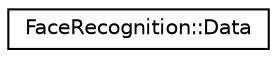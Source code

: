 digraph "Graphical Class Hierarchy"
{
 // LATEX_PDF_SIZE
  edge [fontname="Helvetica",fontsize="10",labelfontname="Helvetica",labelfontsize="10"];
  node [fontname="Helvetica",fontsize="10",shape=record];
  rankdir="LR";
  Node0 [label="FaceRecognition::Data",height=0.2,width=0.4,color="black", fillcolor="white", style="filled",URL="$struct_face_recognition_1_1_data.html",tooltip=" "];
}
